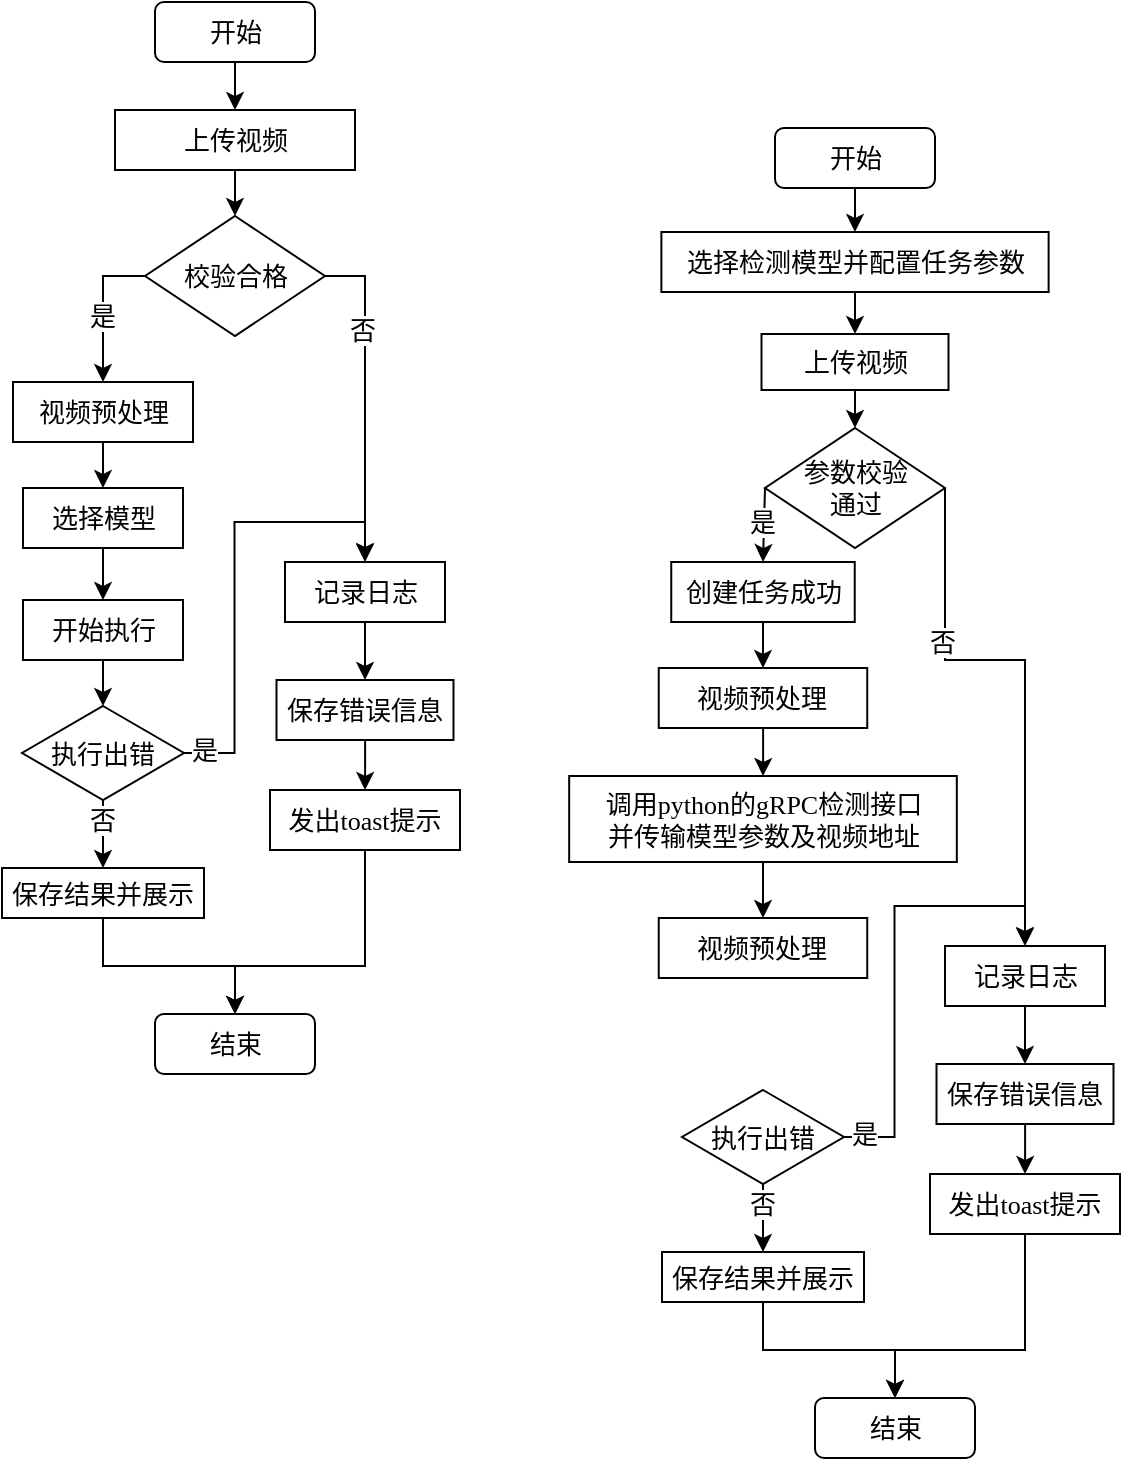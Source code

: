 <mxfile version="26.1.3">
  <diagram name="第 1 页" id="hVpuzf0cs5-q520rvy3v">
    <mxGraphModel dx="778" dy="376" grid="1" gridSize="10" guides="1" tooltips="1" connect="1" arrows="1" fold="1" page="1" pageScale="1" pageWidth="827" pageHeight="1169" math="0" shadow="0">
      <root>
        <mxCell id="0" />
        <mxCell id="1" parent="0" />
        <mxCell id="QpHExHwspOhf1drX-hT4-21" style="edgeStyle=orthogonalEdgeStyle;rounded=0;orthogonalLoop=1;jettySize=auto;html=1;entryX=0.5;entryY=0;entryDx=0;entryDy=0;fontFamily=宋体;fontSize=13;" parent="1" source="QpHExHwspOhf1drX-hT4-1" target="QpHExHwspOhf1drX-hT4-2" edge="1">
          <mxGeometry relative="1" as="geometry" />
        </mxCell>
        <mxCell id="QpHExHwspOhf1drX-hT4-1" value="开始" style="rounded=1;whiteSpace=wrap;html=1;fontFamily=宋体;fontSize=13;" parent="1" vertex="1">
          <mxGeometry x="226.5" y="120" width="80" height="30" as="geometry" />
        </mxCell>
        <mxCell id="QpHExHwspOhf1drX-hT4-22" style="edgeStyle=orthogonalEdgeStyle;rounded=0;orthogonalLoop=1;jettySize=auto;html=1;entryX=0.5;entryY=0;entryDx=0;entryDy=0;fontFamily=宋体;fontSize=13;" parent="1" source="QpHExHwspOhf1drX-hT4-2" target="QpHExHwspOhf1drX-hT4-3" edge="1">
          <mxGeometry relative="1" as="geometry" />
        </mxCell>
        <mxCell id="QpHExHwspOhf1drX-hT4-2" value="上传视频" style="rounded=0;whiteSpace=wrap;html=1;fontFamily=宋体;fontSize=13;" parent="1" vertex="1">
          <mxGeometry x="206.5" y="174" width="120" height="30" as="geometry" />
        </mxCell>
        <mxCell id="QpHExHwspOhf1drX-hT4-26" style="edgeStyle=orthogonalEdgeStyle;rounded=0;orthogonalLoop=1;jettySize=auto;html=1;entryX=0.5;entryY=0;entryDx=0;entryDy=0;exitX=0;exitY=0.5;exitDx=0;exitDy=0;fontFamily=宋体;fontSize=13;" parent="1" source="QpHExHwspOhf1drX-hT4-3" target="QpHExHwspOhf1drX-hT4-6" edge="1">
          <mxGeometry relative="1" as="geometry">
            <mxPoint x="208.5" y="272" as="sourcePoint" />
            <Array as="points">
              <mxPoint x="200.5" y="257" />
            </Array>
          </mxGeometry>
        </mxCell>
        <mxCell id="QpHExHwspOhf1drX-hT4-40" value="是" style="edgeLabel;html=1;align=center;verticalAlign=middle;resizable=0;points=[];fontFamily=宋体;fontSize=13;" parent="QpHExHwspOhf1drX-hT4-26" vertex="1" connectable="0">
          <mxGeometry x="0.099" y="-1" relative="1" as="geometry">
            <mxPoint as="offset" />
          </mxGeometry>
        </mxCell>
        <mxCell id="QpHExHwspOhf1drX-hT4-35" style="edgeStyle=orthogonalEdgeStyle;rounded=0;orthogonalLoop=1;jettySize=auto;html=1;entryX=0.5;entryY=0;entryDx=0;entryDy=0;exitX=1;exitY=0.5;exitDx=0;exitDy=0;fontFamily=宋体;fontSize=13;" parent="1" source="QpHExHwspOhf1drX-hT4-3" edge="1">
          <mxGeometry relative="1" as="geometry">
            <mxPoint x="306.463" y="272.024" as="sourcePoint" />
            <mxPoint x="331.5" y="399.5" as="targetPoint" />
            <Array as="points">
              <mxPoint x="331.5" y="257" />
            </Array>
          </mxGeometry>
        </mxCell>
        <mxCell id="QpHExHwspOhf1drX-hT4-41" value="否" style="edgeLabel;html=1;align=center;verticalAlign=middle;resizable=0;points=[];fontFamily=宋体;fontSize=13;" parent="QpHExHwspOhf1drX-hT4-35" vertex="1" connectable="0">
          <mxGeometry x="-0.43" y="-3" relative="1" as="geometry">
            <mxPoint x="1" as="offset" />
          </mxGeometry>
        </mxCell>
        <mxCell id="QpHExHwspOhf1drX-hT4-3" value="校验合格" style="rhombus;whiteSpace=wrap;html=1;fontFamily=宋体;fontSize=13;" parent="1" vertex="1">
          <mxGeometry x="221.5" y="227" width="90" height="60" as="geometry" />
        </mxCell>
        <mxCell id="QpHExHwspOhf1drX-hT4-16" style="edgeStyle=orthogonalEdgeStyle;rounded=0;orthogonalLoop=1;jettySize=auto;html=1;entryX=0.5;entryY=0;entryDx=0;entryDy=0;fontFamily=宋体;fontSize=13;" parent="1" source="QpHExHwspOhf1drX-hT4-6" target="QpHExHwspOhf1drX-hT4-7" edge="1">
          <mxGeometry relative="1" as="geometry" />
        </mxCell>
        <mxCell id="QpHExHwspOhf1drX-hT4-6" value="视频预处理" style="rounded=0;whiteSpace=wrap;html=1;fontFamily=宋体;fontSize=13;" parent="1" vertex="1">
          <mxGeometry x="155.5" y="310" width="90" height="30" as="geometry" />
        </mxCell>
        <mxCell id="QpHExHwspOhf1drX-hT4-17" style="edgeStyle=orthogonalEdgeStyle;rounded=0;orthogonalLoop=1;jettySize=auto;html=1;entryX=0.5;entryY=0;entryDx=0;entryDy=0;fontFamily=宋体;fontSize=13;" parent="1" source="QpHExHwspOhf1drX-hT4-7" target="QpHExHwspOhf1drX-hT4-8" edge="1">
          <mxGeometry relative="1" as="geometry" />
        </mxCell>
        <mxCell id="QpHExHwspOhf1drX-hT4-7" value="选择模型" style="rounded=0;whiteSpace=wrap;html=1;fontFamily=宋体;fontSize=13;" parent="1" vertex="1">
          <mxGeometry x="160.5" y="363" width="80" height="30" as="geometry" />
        </mxCell>
        <mxCell id="QpHExHwspOhf1drX-hT4-18" style="edgeStyle=orthogonalEdgeStyle;rounded=0;orthogonalLoop=1;jettySize=auto;html=1;entryX=0.5;entryY=0;entryDx=0;entryDy=0;fontFamily=宋体;fontSize=13;" parent="1" source="QpHExHwspOhf1drX-hT4-8" target="QpHExHwspOhf1drX-hT4-10" edge="1">
          <mxGeometry relative="1" as="geometry" />
        </mxCell>
        <mxCell id="QpHExHwspOhf1drX-hT4-8" value="开始执行" style="rounded=0;whiteSpace=wrap;html=1;fontFamily=宋体;fontSize=13;" parent="1" vertex="1">
          <mxGeometry x="160.5" y="419" width="80" height="30" as="geometry" />
        </mxCell>
        <mxCell id="QpHExHwspOhf1drX-hT4-19" style="edgeStyle=orthogonalEdgeStyle;rounded=0;orthogonalLoop=1;jettySize=auto;html=1;entryX=0.5;entryY=0;entryDx=0;entryDy=0;fontFamily=宋体;fontSize=13;" parent="1" source="QpHExHwspOhf1drX-hT4-10" target="QpHExHwspOhf1drX-hT4-11" edge="1">
          <mxGeometry relative="1" as="geometry" />
        </mxCell>
        <mxCell id="QpHExHwspOhf1drX-hT4-43" value="否" style="edgeLabel;html=1;align=center;verticalAlign=middle;resizable=0;points=[];fontFamily=宋体;fontSize=13;" parent="QpHExHwspOhf1drX-hT4-19" vertex="1" connectable="0">
          <mxGeometry x="-0.788" y="-2" relative="1" as="geometry">
            <mxPoint x="1" y="5" as="offset" />
          </mxGeometry>
        </mxCell>
        <mxCell id="QpHExHwspOhf1drX-hT4-38" style="edgeStyle=orthogonalEdgeStyle;rounded=0;orthogonalLoop=1;jettySize=auto;html=1;entryX=0.5;entryY=0;entryDx=0;entryDy=0;fontFamily=宋体;fontSize=13;" parent="1" source="QpHExHwspOhf1drX-hT4-10" target="QpHExHwspOhf1drX-hT4-33" edge="1">
          <mxGeometry relative="1" as="geometry" />
        </mxCell>
        <mxCell id="QpHExHwspOhf1drX-hT4-42" value="是" style="edgeLabel;html=1;align=center;verticalAlign=middle;resizable=0;points=[];fontFamily=宋体;fontSize=13;" parent="QpHExHwspOhf1drX-hT4-38" vertex="1" connectable="0">
          <mxGeometry x="-0.904" y="3" relative="1" as="geometry">
            <mxPoint x="-1" y="1" as="offset" />
          </mxGeometry>
        </mxCell>
        <mxCell id="QpHExHwspOhf1drX-hT4-10" value="执行出错" style="rhombus;whiteSpace=wrap;html=1;fontFamily=宋体;fontSize=13;" parent="1" vertex="1">
          <mxGeometry x="160" y="472" width="81" height="47" as="geometry" />
        </mxCell>
        <mxCell id="QpHExHwspOhf1drX-hT4-20" style="edgeStyle=orthogonalEdgeStyle;rounded=0;orthogonalLoop=1;jettySize=auto;html=1;entryX=0.5;entryY=0;entryDx=0;entryDy=0;fontFamily=宋体;fontSize=13;" parent="1" source="QpHExHwspOhf1drX-hT4-11" target="QpHExHwspOhf1drX-hT4-13" edge="1">
          <mxGeometry relative="1" as="geometry">
            <mxPoint x="213.5" y="672" as="targetPoint" />
            <Array as="points">
              <mxPoint x="200.5" y="602" />
              <mxPoint x="266.5" y="602" />
            </Array>
          </mxGeometry>
        </mxCell>
        <mxCell id="QpHExHwspOhf1drX-hT4-11" value="保存结果&lt;span style=&quot;background-color: transparent; color: light-dark(rgb(0, 0, 0), rgb(255, 255, 255));&quot;&gt;并展示&lt;/span&gt;" style="rounded=0;whiteSpace=wrap;html=1;fontFamily=宋体;fontSize=13;" parent="1" vertex="1">
          <mxGeometry x="150" y="553" width="101" height="25" as="geometry" />
        </mxCell>
        <mxCell id="QpHExHwspOhf1drX-hT4-13" value="结束" style="rounded=1;whiteSpace=wrap;html=1;fontFamily=宋体;fontSize=13;" parent="1" vertex="1">
          <mxGeometry x="226.5" y="626" width="80" height="30" as="geometry" />
        </mxCell>
        <mxCell id="QpHExHwspOhf1drX-hT4-37" style="edgeStyle=orthogonalEdgeStyle;rounded=0;orthogonalLoop=1;jettySize=auto;html=1;entryX=0.5;entryY=0;entryDx=0;entryDy=0;fontFamily=宋体;fontSize=13;" parent="1" source="QpHExHwspOhf1drX-hT4-24" target="QpHExHwspOhf1drX-hT4-34" edge="1">
          <mxGeometry relative="1" as="geometry" />
        </mxCell>
        <mxCell id="QpHExHwspOhf1drX-hT4-24" value="保存错误信息" style="rounded=0;whiteSpace=wrap;html=1;fontFamily=宋体;fontSize=13;" parent="1" vertex="1">
          <mxGeometry x="287.25" y="459" width="88.5" height="30" as="geometry" />
        </mxCell>
        <mxCell id="QpHExHwspOhf1drX-hT4-36" style="edgeStyle=orthogonalEdgeStyle;rounded=0;orthogonalLoop=1;jettySize=auto;html=1;entryX=0.5;entryY=0;entryDx=0;entryDy=0;fontFamily=宋体;fontSize=13;" parent="1" source="QpHExHwspOhf1drX-hT4-33" target="QpHExHwspOhf1drX-hT4-24" edge="1">
          <mxGeometry relative="1" as="geometry" />
        </mxCell>
        <mxCell id="QpHExHwspOhf1drX-hT4-33" value="记录日志" style="rounded=0;whiteSpace=wrap;html=1;fontFamily=宋体;fontSize=13;" parent="1" vertex="1">
          <mxGeometry x="291.5" y="400" width="80" height="30" as="geometry" />
        </mxCell>
        <mxCell id="QpHExHwspOhf1drX-hT4-39" style="edgeStyle=orthogonalEdgeStyle;rounded=0;orthogonalLoop=1;jettySize=auto;html=1;entryX=0.5;entryY=0;entryDx=0;entryDy=0;fontFamily=宋体;fontSize=13;" parent="1" source="QpHExHwspOhf1drX-hT4-34" target="QpHExHwspOhf1drX-hT4-13" edge="1">
          <mxGeometry relative="1" as="geometry">
            <Array as="points">
              <mxPoint x="331.5" y="602" />
              <mxPoint x="266.5" y="602" />
            </Array>
          </mxGeometry>
        </mxCell>
        <mxCell id="QpHExHwspOhf1drX-hT4-34" value="发出toast提示" style="rounded=0;whiteSpace=wrap;html=1;fontFamily=宋体;fontSize=13;" parent="1" vertex="1">
          <mxGeometry x="284" y="514" width="95" height="30" as="geometry" />
        </mxCell>
        <mxCell id="VQWNfahwIAXLIbeWohpL-51" style="rounded=0;orthogonalLoop=1;jettySize=auto;html=1;entryX=0.5;entryY=0;entryDx=0;entryDy=0;" edge="1" parent="1" target="VQWNfahwIAXLIbeWohpL-50">
          <mxGeometry relative="1" as="geometry">
            <mxPoint x="576.524" y="194" as="sourcePoint" />
          </mxGeometry>
        </mxCell>
        <mxCell id="VQWNfahwIAXLIbeWohpL-25" style="rounded=0;orthogonalLoop=1;jettySize=auto;html=1;entryX=0.5;entryY=0;entryDx=0;entryDy=0;exitX=0;exitY=0.5;exitDx=0;exitDy=0;fontFamily=宋体;fontSize=13;" edge="1" parent="1" source="VQWNfahwIAXLIbeWohpL-29" target="VQWNfahwIAXLIbeWohpL-31">
          <mxGeometry relative="1" as="geometry">
            <mxPoint x="538.5" y="464" as="sourcePoint" />
          </mxGeometry>
        </mxCell>
        <mxCell id="VQWNfahwIAXLIbeWohpL-26" value="是" style="edgeLabel;html=1;align=center;verticalAlign=middle;resizable=0;points=[];fontFamily=宋体;fontSize=13;" vertex="1" connectable="0" parent="VQWNfahwIAXLIbeWohpL-25">
          <mxGeometry x="0.099" y="-1" relative="1" as="geometry">
            <mxPoint y="-4" as="offset" />
          </mxGeometry>
        </mxCell>
        <mxCell id="VQWNfahwIAXLIbeWohpL-27" style="edgeStyle=orthogonalEdgeStyle;rounded=0;orthogonalLoop=1;jettySize=auto;html=1;entryX=0.5;entryY=0;entryDx=0;entryDy=0;exitX=1;exitY=0.5;exitDx=0;exitDy=0;fontFamily=宋体;fontSize=13;" edge="1" parent="1" source="VQWNfahwIAXLIbeWohpL-29">
          <mxGeometry relative="1" as="geometry">
            <mxPoint x="636.463" y="464.024" as="sourcePoint" />
            <mxPoint x="661.5" y="591.5" as="targetPoint" />
            <Array as="points">
              <mxPoint x="661.5" y="449" />
            </Array>
          </mxGeometry>
        </mxCell>
        <mxCell id="VQWNfahwIAXLIbeWohpL-28" value="否" style="edgeLabel;html=1;align=center;verticalAlign=middle;resizable=0;points=[];fontFamily=宋体;fontSize=13;" vertex="1" connectable="0" parent="VQWNfahwIAXLIbeWohpL-27">
          <mxGeometry x="-0.43" y="-3" relative="1" as="geometry">
            <mxPoint x="1" as="offset" />
          </mxGeometry>
        </mxCell>
        <mxCell id="VQWNfahwIAXLIbeWohpL-29" value="参数校验&lt;div&gt;通过&lt;/div&gt;" style="rhombus;whiteSpace=wrap;html=1;fontFamily=宋体;fontSize=13;" vertex="1" parent="1">
          <mxGeometry x="531.5" y="333" width="90" height="60" as="geometry" />
        </mxCell>
        <mxCell id="VQWNfahwIAXLIbeWohpL-55" style="edgeStyle=orthogonalEdgeStyle;rounded=0;orthogonalLoop=1;jettySize=auto;html=1;entryX=0.5;entryY=0;entryDx=0;entryDy=0;" edge="1" parent="1" source="VQWNfahwIAXLIbeWohpL-31" target="VQWNfahwIAXLIbeWohpL-35">
          <mxGeometry relative="1" as="geometry" />
        </mxCell>
        <mxCell id="VQWNfahwIAXLIbeWohpL-31" value="创建任务成功" style="rounded=0;whiteSpace=wrap;html=1;fontFamily=宋体;fontSize=13;" vertex="1" parent="1">
          <mxGeometry x="484.62" y="400" width="91.75" height="30" as="geometry" />
        </mxCell>
        <mxCell id="VQWNfahwIAXLIbeWohpL-57" style="edgeStyle=orthogonalEdgeStyle;rounded=0;orthogonalLoop=1;jettySize=auto;html=1;entryX=0.5;entryY=0;entryDx=0;entryDy=0;" edge="1" parent="1" source="VQWNfahwIAXLIbeWohpL-35" target="VQWNfahwIAXLIbeWohpL-56">
          <mxGeometry relative="1" as="geometry" />
        </mxCell>
        <mxCell id="VQWNfahwIAXLIbeWohpL-35" value="视频预处理" style="rounded=0;whiteSpace=wrap;html=1;fontFamily=宋体;fontSize=13;" vertex="1" parent="1">
          <mxGeometry x="478.37" y="453" width="104.25" height="30" as="geometry" />
        </mxCell>
        <mxCell id="VQWNfahwIAXLIbeWohpL-36" style="edgeStyle=orthogonalEdgeStyle;rounded=0;orthogonalLoop=1;jettySize=auto;html=1;entryX=0.5;entryY=0;entryDx=0;entryDy=0;fontFamily=宋体;fontSize=13;" edge="1" parent="1" source="VQWNfahwIAXLIbeWohpL-40" target="VQWNfahwIAXLIbeWohpL-42">
          <mxGeometry relative="1" as="geometry" />
        </mxCell>
        <mxCell id="VQWNfahwIAXLIbeWohpL-37" value="否" style="edgeLabel;html=1;align=center;verticalAlign=middle;resizable=0;points=[];fontFamily=宋体;fontSize=13;" vertex="1" connectable="0" parent="VQWNfahwIAXLIbeWohpL-36">
          <mxGeometry x="-0.788" y="-2" relative="1" as="geometry">
            <mxPoint x="1" y="5" as="offset" />
          </mxGeometry>
        </mxCell>
        <mxCell id="VQWNfahwIAXLIbeWohpL-38" style="edgeStyle=orthogonalEdgeStyle;rounded=0;orthogonalLoop=1;jettySize=auto;html=1;entryX=0.5;entryY=0;entryDx=0;entryDy=0;fontFamily=宋体;fontSize=13;" edge="1" parent="1" source="VQWNfahwIAXLIbeWohpL-40" target="VQWNfahwIAXLIbeWohpL-47">
          <mxGeometry relative="1" as="geometry" />
        </mxCell>
        <mxCell id="VQWNfahwIAXLIbeWohpL-39" value="是" style="edgeLabel;html=1;align=center;verticalAlign=middle;resizable=0;points=[];fontFamily=宋体;fontSize=13;" vertex="1" connectable="0" parent="VQWNfahwIAXLIbeWohpL-38">
          <mxGeometry x="-0.904" y="3" relative="1" as="geometry">
            <mxPoint x="-1" y="1" as="offset" />
          </mxGeometry>
        </mxCell>
        <mxCell id="VQWNfahwIAXLIbeWohpL-40" value="执行出错" style="rhombus;whiteSpace=wrap;html=1;fontFamily=宋体;fontSize=13;" vertex="1" parent="1">
          <mxGeometry x="490" y="664" width="81" height="47" as="geometry" />
        </mxCell>
        <mxCell id="VQWNfahwIAXLIbeWohpL-41" style="edgeStyle=orthogonalEdgeStyle;rounded=0;orthogonalLoop=1;jettySize=auto;html=1;entryX=0.5;entryY=0;entryDx=0;entryDy=0;fontFamily=宋体;fontSize=13;" edge="1" parent="1" source="VQWNfahwIAXLIbeWohpL-42" target="VQWNfahwIAXLIbeWohpL-43">
          <mxGeometry relative="1" as="geometry">
            <mxPoint x="543.5" y="864" as="targetPoint" />
            <Array as="points">
              <mxPoint x="530.5" y="794" />
              <mxPoint x="596.5" y="794" />
            </Array>
          </mxGeometry>
        </mxCell>
        <mxCell id="VQWNfahwIAXLIbeWohpL-42" value="保存结果&lt;span style=&quot;background-color: transparent; color: light-dark(rgb(0, 0, 0), rgb(255, 255, 255));&quot;&gt;并展示&lt;/span&gt;" style="rounded=0;whiteSpace=wrap;html=1;fontFamily=宋体;fontSize=13;" vertex="1" parent="1">
          <mxGeometry x="480" y="745" width="101" height="25" as="geometry" />
        </mxCell>
        <mxCell id="VQWNfahwIAXLIbeWohpL-43" value="结束" style="rounded=1;whiteSpace=wrap;html=1;fontFamily=宋体;fontSize=13;" vertex="1" parent="1">
          <mxGeometry x="556.5" y="818" width="80" height="30" as="geometry" />
        </mxCell>
        <mxCell id="VQWNfahwIAXLIbeWohpL-44" style="edgeStyle=orthogonalEdgeStyle;rounded=0;orthogonalLoop=1;jettySize=auto;html=1;entryX=0.5;entryY=0;entryDx=0;entryDy=0;fontFamily=宋体;fontSize=13;" edge="1" parent="1" source="VQWNfahwIAXLIbeWohpL-45" target="VQWNfahwIAXLIbeWohpL-49">
          <mxGeometry relative="1" as="geometry" />
        </mxCell>
        <mxCell id="VQWNfahwIAXLIbeWohpL-45" value="保存错误信息" style="rounded=0;whiteSpace=wrap;html=1;fontFamily=宋体;fontSize=13;" vertex="1" parent="1">
          <mxGeometry x="617.25" y="651" width="88.5" height="30" as="geometry" />
        </mxCell>
        <mxCell id="VQWNfahwIAXLIbeWohpL-46" style="edgeStyle=orthogonalEdgeStyle;rounded=0;orthogonalLoop=1;jettySize=auto;html=1;entryX=0.5;entryY=0;entryDx=0;entryDy=0;fontFamily=宋体;fontSize=13;" edge="1" parent="1" source="VQWNfahwIAXLIbeWohpL-47" target="VQWNfahwIAXLIbeWohpL-45">
          <mxGeometry relative="1" as="geometry" />
        </mxCell>
        <mxCell id="VQWNfahwIAXLIbeWohpL-47" value="记录日志" style="rounded=0;whiteSpace=wrap;html=1;fontFamily=宋体;fontSize=13;" vertex="1" parent="1">
          <mxGeometry x="621.5" y="592" width="80" height="30" as="geometry" />
        </mxCell>
        <mxCell id="VQWNfahwIAXLIbeWohpL-48" style="edgeStyle=orthogonalEdgeStyle;rounded=0;orthogonalLoop=1;jettySize=auto;html=1;entryX=0.5;entryY=0;entryDx=0;entryDy=0;fontFamily=宋体;fontSize=13;" edge="1" parent="1" source="VQWNfahwIAXLIbeWohpL-49" target="VQWNfahwIAXLIbeWohpL-43">
          <mxGeometry relative="1" as="geometry">
            <Array as="points">
              <mxPoint x="661.5" y="794" />
              <mxPoint x="596.5" y="794" />
            </Array>
          </mxGeometry>
        </mxCell>
        <mxCell id="VQWNfahwIAXLIbeWohpL-49" value="发出toast提示" style="rounded=0;whiteSpace=wrap;html=1;fontFamily=宋体;fontSize=13;" vertex="1" parent="1">
          <mxGeometry x="614" y="706" width="95" height="30" as="geometry" />
        </mxCell>
        <mxCell id="VQWNfahwIAXLIbeWohpL-53" style="edgeStyle=orthogonalEdgeStyle;rounded=0;orthogonalLoop=1;jettySize=auto;html=1;entryX=0.5;entryY=0;entryDx=0;entryDy=0;" edge="1" parent="1" source="VQWNfahwIAXLIbeWohpL-50" target="VQWNfahwIAXLIbeWohpL-52">
          <mxGeometry relative="1" as="geometry" />
        </mxCell>
        <mxCell id="VQWNfahwIAXLIbeWohpL-50" value="选择检测模型并配置任务参数" style="rounded=0;whiteSpace=wrap;html=1;fontFamily=宋体;fontSize=13;" vertex="1" parent="1">
          <mxGeometry x="479.69" y="235" width="193.62" height="30" as="geometry" />
        </mxCell>
        <mxCell id="VQWNfahwIAXLIbeWohpL-54" style="rounded=0;orthogonalLoop=1;jettySize=auto;html=1;entryX=0.5;entryY=0;entryDx=0;entryDy=0;" edge="1" parent="1" source="VQWNfahwIAXLIbeWohpL-52" target="VQWNfahwIAXLIbeWohpL-29">
          <mxGeometry relative="1" as="geometry" />
        </mxCell>
        <mxCell id="VQWNfahwIAXLIbeWohpL-52" value="上传视频" style="rounded=0;whiteSpace=wrap;html=1;fontFamily=宋体;fontSize=13;" vertex="1" parent="1">
          <mxGeometry x="529.75" y="286" width="93.5" height="28" as="geometry" />
        </mxCell>
        <mxCell id="VQWNfahwIAXLIbeWohpL-22" value="开始" style="rounded=1;whiteSpace=wrap;html=1;fontFamily=宋体;fontSize=13;" vertex="1" parent="1">
          <mxGeometry x="536.5" y="183" width="80" height="30" as="geometry" />
        </mxCell>
        <mxCell id="VQWNfahwIAXLIbeWohpL-59" style="edgeStyle=orthogonalEdgeStyle;rounded=0;orthogonalLoop=1;jettySize=auto;html=1;entryX=0.5;entryY=0;entryDx=0;entryDy=0;" edge="1" parent="1" source="VQWNfahwIAXLIbeWohpL-56" target="VQWNfahwIAXLIbeWohpL-58">
          <mxGeometry relative="1" as="geometry" />
        </mxCell>
        <mxCell id="VQWNfahwIAXLIbeWohpL-56" value="调用python的gRPC检测接口&lt;div&gt;并传输模型参数及视频地址&lt;/div&gt;" style="rounded=0;whiteSpace=wrap;html=1;fontFamily=宋体;fontSize=13;" vertex="1" parent="1">
          <mxGeometry x="433.59" y="507" width="193.82" height="43" as="geometry" />
        </mxCell>
        <mxCell id="VQWNfahwIAXLIbeWohpL-58" value="视频预处理" style="rounded=0;whiteSpace=wrap;html=1;fontFamily=宋体;fontSize=13;" vertex="1" parent="1">
          <mxGeometry x="478.37" y="578" width="104.25" height="30" as="geometry" />
        </mxCell>
      </root>
    </mxGraphModel>
  </diagram>
</mxfile>
